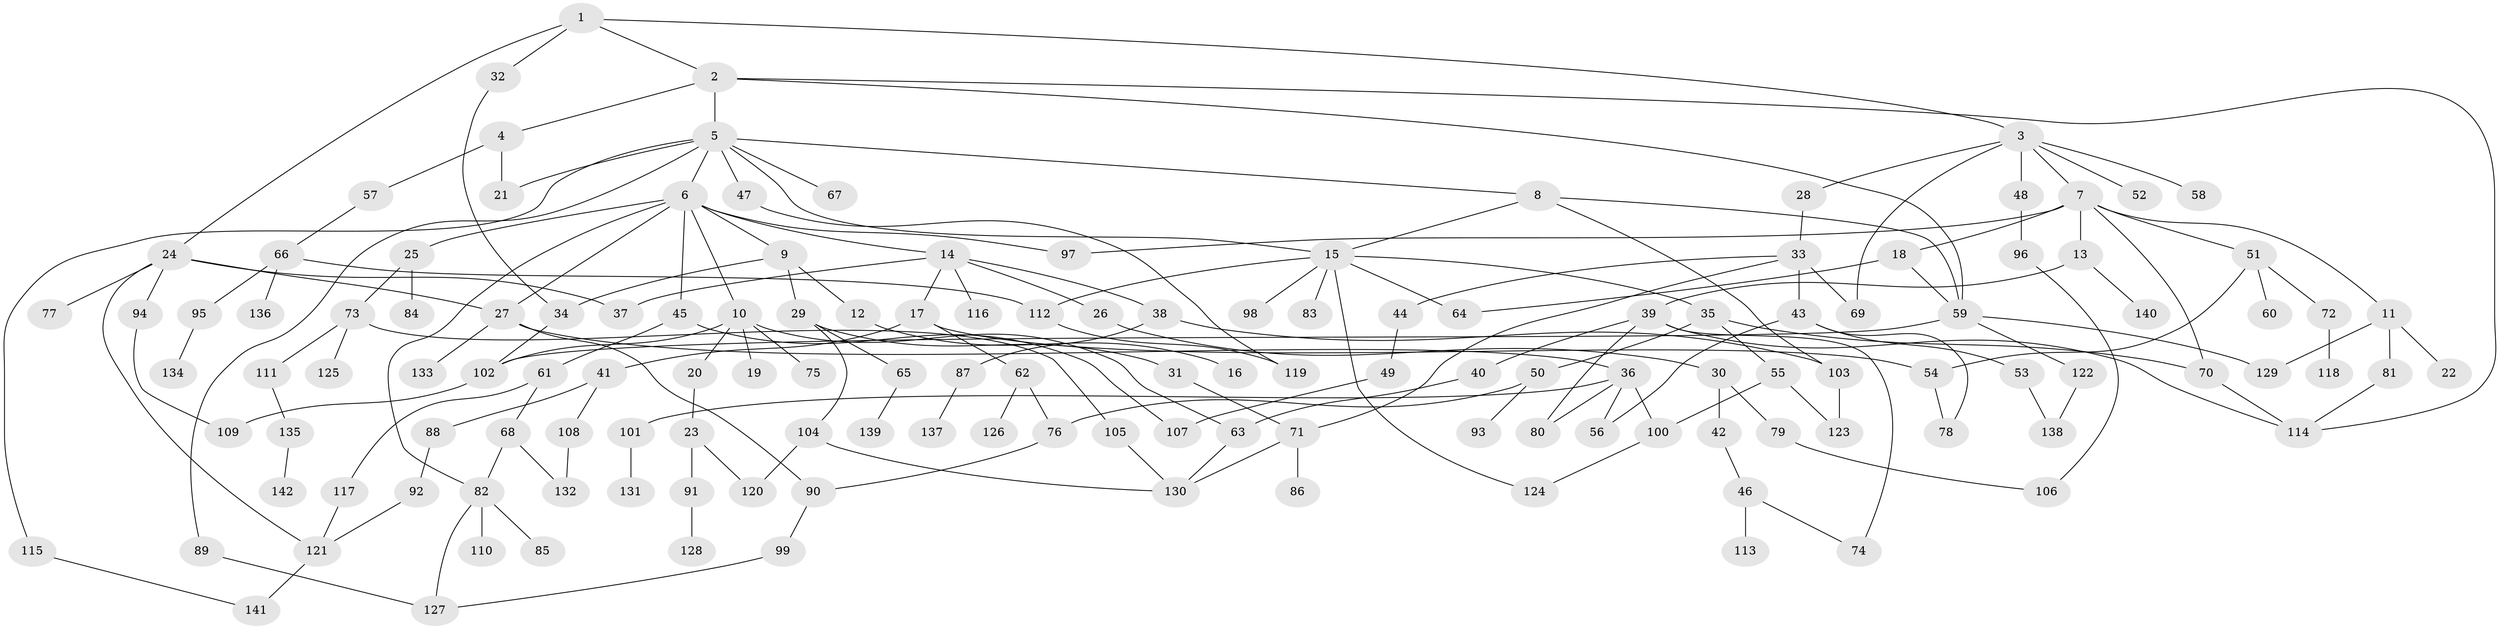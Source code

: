 // Generated by graph-tools (version 1.1) at 2025/49/03/09/25 03:49:25]
// undirected, 142 vertices, 188 edges
graph export_dot {
graph [start="1"]
  node [color=gray90,style=filled];
  1;
  2;
  3;
  4;
  5;
  6;
  7;
  8;
  9;
  10;
  11;
  12;
  13;
  14;
  15;
  16;
  17;
  18;
  19;
  20;
  21;
  22;
  23;
  24;
  25;
  26;
  27;
  28;
  29;
  30;
  31;
  32;
  33;
  34;
  35;
  36;
  37;
  38;
  39;
  40;
  41;
  42;
  43;
  44;
  45;
  46;
  47;
  48;
  49;
  50;
  51;
  52;
  53;
  54;
  55;
  56;
  57;
  58;
  59;
  60;
  61;
  62;
  63;
  64;
  65;
  66;
  67;
  68;
  69;
  70;
  71;
  72;
  73;
  74;
  75;
  76;
  77;
  78;
  79;
  80;
  81;
  82;
  83;
  84;
  85;
  86;
  87;
  88;
  89;
  90;
  91;
  92;
  93;
  94;
  95;
  96;
  97;
  98;
  99;
  100;
  101;
  102;
  103;
  104;
  105;
  106;
  107;
  108;
  109;
  110;
  111;
  112;
  113;
  114;
  115;
  116;
  117;
  118;
  119;
  120;
  121;
  122;
  123;
  124;
  125;
  126;
  127;
  128;
  129;
  130;
  131;
  132;
  133;
  134;
  135;
  136;
  137;
  138;
  139;
  140;
  141;
  142;
  1 -- 2;
  1 -- 3;
  1 -- 24;
  1 -- 32;
  2 -- 4;
  2 -- 5;
  2 -- 59;
  2 -- 114;
  3 -- 7;
  3 -- 28;
  3 -- 48;
  3 -- 52;
  3 -- 58;
  3 -- 69;
  4 -- 21;
  4 -- 57;
  5 -- 6;
  5 -- 8;
  5 -- 47;
  5 -- 67;
  5 -- 89;
  5 -- 115;
  5 -- 15;
  5 -- 21;
  6 -- 9;
  6 -- 10;
  6 -- 14;
  6 -- 25;
  6 -- 45;
  6 -- 97;
  6 -- 82;
  6 -- 27;
  7 -- 11;
  7 -- 13;
  7 -- 18;
  7 -- 51;
  7 -- 97;
  7 -- 70;
  8 -- 15;
  8 -- 103;
  8 -- 59;
  9 -- 12;
  9 -- 29;
  9 -- 34;
  10 -- 19;
  10 -- 20;
  10 -- 75;
  10 -- 63;
  10 -- 102;
  11 -- 22;
  11 -- 81;
  11 -- 129;
  12 -- 16;
  13 -- 39;
  13 -- 140;
  14 -- 17;
  14 -- 26;
  14 -- 37;
  14 -- 38;
  14 -- 116;
  15 -- 35;
  15 -- 83;
  15 -- 98;
  15 -- 124;
  15 -- 64;
  15 -- 112;
  17 -- 41;
  17 -- 54;
  17 -- 62;
  18 -- 64;
  18 -- 59;
  20 -- 23;
  23 -- 91;
  23 -- 120;
  24 -- 27;
  24 -- 77;
  24 -- 94;
  24 -- 121;
  24 -- 37;
  25 -- 73;
  25 -- 84;
  26 -- 30;
  27 -- 36;
  27 -- 90;
  27 -- 133;
  28 -- 33;
  29 -- 31;
  29 -- 65;
  29 -- 104;
  30 -- 42;
  30 -- 79;
  31 -- 71;
  32 -- 34;
  33 -- 43;
  33 -- 44;
  33 -- 69;
  33 -- 71;
  34 -- 102;
  35 -- 50;
  35 -- 55;
  35 -- 70;
  36 -- 56;
  36 -- 80;
  36 -- 101;
  36 -- 100;
  38 -- 87;
  38 -- 103;
  39 -- 40;
  39 -- 74;
  39 -- 114;
  39 -- 80;
  40 -- 63;
  41 -- 88;
  41 -- 108;
  42 -- 46;
  43 -- 53;
  43 -- 78;
  43 -- 56;
  44 -- 49;
  45 -- 61;
  45 -- 107;
  46 -- 113;
  46 -- 74;
  47 -- 119;
  48 -- 96;
  49 -- 107;
  50 -- 93;
  50 -- 76;
  51 -- 60;
  51 -- 72;
  51 -- 54;
  53 -- 138;
  54 -- 78;
  55 -- 100;
  55 -- 123;
  57 -- 66;
  59 -- 102;
  59 -- 122;
  59 -- 129;
  61 -- 68;
  61 -- 117;
  62 -- 76;
  62 -- 126;
  63 -- 130;
  65 -- 139;
  66 -- 95;
  66 -- 112;
  66 -- 136;
  68 -- 82;
  68 -- 132;
  70 -- 114;
  71 -- 86;
  71 -- 130;
  72 -- 118;
  73 -- 105;
  73 -- 111;
  73 -- 125;
  76 -- 90;
  79 -- 106;
  81 -- 114;
  82 -- 85;
  82 -- 110;
  82 -- 127;
  87 -- 137;
  88 -- 92;
  89 -- 127;
  90 -- 99;
  91 -- 128;
  92 -- 121;
  94 -- 109;
  95 -- 134;
  96 -- 106;
  99 -- 127;
  100 -- 124;
  101 -- 131;
  102 -- 109;
  103 -- 123;
  104 -- 120;
  104 -- 130;
  105 -- 130;
  108 -- 132;
  111 -- 135;
  112 -- 119;
  115 -- 141;
  117 -- 121;
  121 -- 141;
  122 -- 138;
  135 -- 142;
}
